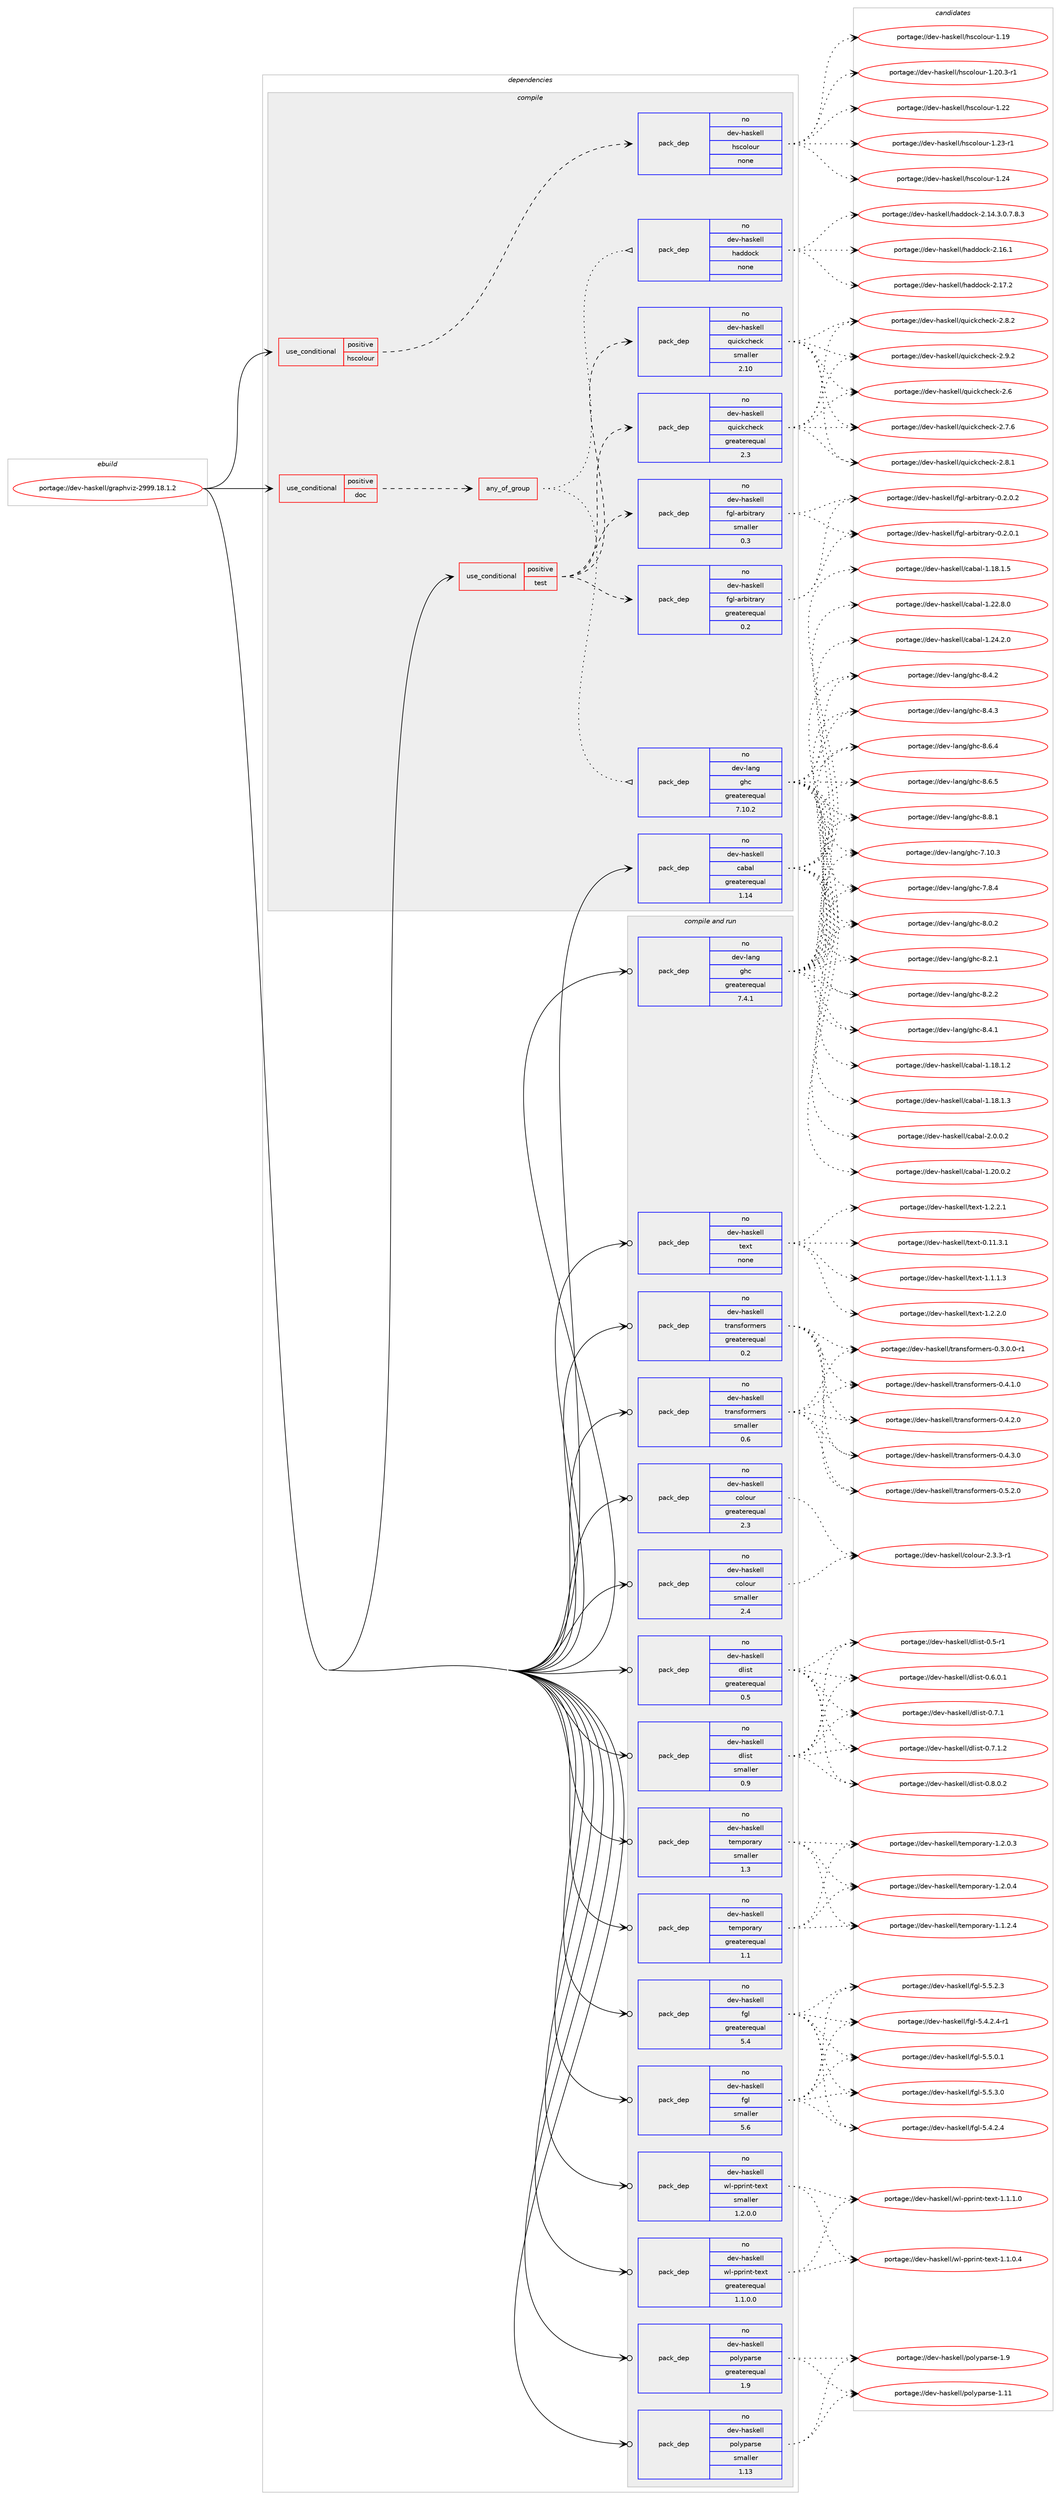 digraph prolog {

# *************
# Graph options
# *************

newrank=true;
concentrate=true;
compound=true;
graph [rankdir=LR,fontname=Helvetica,fontsize=10,ranksep=1.5];#, ranksep=2.5, nodesep=0.2];
edge  [arrowhead=vee];
node  [fontname=Helvetica,fontsize=10];

# **********
# The ebuild
# **********

subgraph cluster_leftcol {
color=gray;
rank=same;
label=<<i>ebuild</i>>;
id [label="portage://dev-haskell/graphviz-2999.18.1.2", color=red, width=4, href="../dev-haskell/graphviz-2999.18.1.2.svg"];
}

# ****************
# The dependencies
# ****************

subgraph cluster_midcol {
color=gray;
label=<<i>dependencies</i>>;
subgraph cluster_compile {
fillcolor="#eeeeee";
style=filled;
label=<<i>compile</i>>;
subgraph cond15290 {
dependency68704 [label=<<TABLE BORDER="0" CELLBORDER="1" CELLSPACING="0" CELLPADDING="4"><TR><TD ROWSPAN="3" CELLPADDING="10">use_conditional</TD></TR><TR><TD>positive</TD></TR><TR><TD>doc</TD></TR></TABLE>>, shape=none, color=red];
subgraph any1739 {
dependency68705 [label=<<TABLE BORDER="0" CELLBORDER="1" CELLSPACING="0" CELLPADDING="4"><TR><TD CELLPADDING="10">any_of_group</TD></TR></TABLE>>, shape=none, color=red];subgraph pack51616 {
dependency68706 [label=<<TABLE BORDER="0" CELLBORDER="1" CELLSPACING="0" CELLPADDING="4" WIDTH="220"><TR><TD ROWSPAN="6" CELLPADDING="30">pack_dep</TD></TR><TR><TD WIDTH="110">no</TD></TR><TR><TD>dev-haskell</TD></TR><TR><TD>haddock</TD></TR><TR><TD>none</TD></TR><TR><TD></TD></TR></TABLE>>, shape=none, color=blue];
}
dependency68705:e -> dependency68706:w [weight=20,style="dotted",arrowhead="oinv"];
subgraph pack51617 {
dependency68707 [label=<<TABLE BORDER="0" CELLBORDER="1" CELLSPACING="0" CELLPADDING="4" WIDTH="220"><TR><TD ROWSPAN="6" CELLPADDING="30">pack_dep</TD></TR><TR><TD WIDTH="110">no</TD></TR><TR><TD>dev-lang</TD></TR><TR><TD>ghc</TD></TR><TR><TD>greaterequal</TD></TR><TR><TD>7.10.2</TD></TR></TABLE>>, shape=none, color=blue];
}
dependency68705:e -> dependency68707:w [weight=20,style="dotted",arrowhead="oinv"];
}
dependency68704:e -> dependency68705:w [weight=20,style="dashed",arrowhead="vee"];
}
id:e -> dependency68704:w [weight=20,style="solid",arrowhead="vee"];
subgraph cond15291 {
dependency68708 [label=<<TABLE BORDER="0" CELLBORDER="1" CELLSPACING="0" CELLPADDING="4"><TR><TD ROWSPAN="3" CELLPADDING="10">use_conditional</TD></TR><TR><TD>positive</TD></TR><TR><TD>hscolour</TD></TR></TABLE>>, shape=none, color=red];
subgraph pack51618 {
dependency68709 [label=<<TABLE BORDER="0" CELLBORDER="1" CELLSPACING="0" CELLPADDING="4" WIDTH="220"><TR><TD ROWSPAN="6" CELLPADDING="30">pack_dep</TD></TR><TR><TD WIDTH="110">no</TD></TR><TR><TD>dev-haskell</TD></TR><TR><TD>hscolour</TD></TR><TR><TD>none</TD></TR><TR><TD></TD></TR></TABLE>>, shape=none, color=blue];
}
dependency68708:e -> dependency68709:w [weight=20,style="dashed",arrowhead="vee"];
}
id:e -> dependency68708:w [weight=20,style="solid",arrowhead="vee"];
subgraph cond15292 {
dependency68710 [label=<<TABLE BORDER="0" CELLBORDER="1" CELLSPACING="0" CELLPADDING="4"><TR><TD ROWSPAN="3" CELLPADDING="10">use_conditional</TD></TR><TR><TD>positive</TD></TR><TR><TD>test</TD></TR></TABLE>>, shape=none, color=red];
subgraph pack51619 {
dependency68711 [label=<<TABLE BORDER="0" CELLBORDER="1" CELLSPACING="0" CELLPADDING="4" WIDTH="220"><TR><TD ROWSPAN="6" CELLPADDING="30">pack_dep</TD></TR><TR><TD WIDTH="110">no</TD></TR><TR><TD>dev-haskell</TD></TR><TR><TD>fgl-arbitrary</TD></TR><TR><TD>greaterequal</TD></TR><TR><TD>0.2</TD></TR></TABLE>>, shape=none, color=blue];
}
dependency68710:e -> dependency68711:w [weight=20,style="dashed",arrowhead="vee"];
subgraph pack51620 {
dependency68712 [label=<<TABLE BORDER="0" CELLBORDER="1" CELLSPACING="0" CELLPADDING="4" WIDTH="220"><TR><TD ROWSPAN="6" CELLPADDING="30">pack_dep</TD></TR><TR><TD WIDTH="110">no</TD></TR><TR><TD>dev-haskell</TD></TR><TR><TD>fgl-arbitrary</TD></TR><TR><TD>smaller</TD></TR><TR><TD>0.3</TD></TR></TABLE>>, shape=none, color=blue];
}
dependency68710:e -> dependency68712:w [weight=20,style="dashed",arrowhead="vee"];
subgraph pack51621 {
dependency68713 [label=<<TABLE BORDER="0" CELLBORDER="1" CELLSPACING="0" CELLPADDING="4" WIDTH="220"><TR><TD ROWSPAN="6" CELLPADDING="30">pack_dep</TD></TR><TR><TD WIDTH="110">no</TD></TR><TR><TD>dev-haskell</TD></TR><TR><TD>quickcheck</TD></TR><TR><TD>greaterequal</TD></TR><TR><TD>2.3</TD></TR></TABLE>>, shape=none, color=blue];
}
dependency68710:e -> dependency68713:w [weight=20,style="dashed",arrowhead="vee"];
subgraph pack51622 {
dependency68714 [label=<<TABLE BORDER="0" CELLBORDER="1" CELLSPACING="0" CELLPADDING="4" WIDTH="220"><TR><TD ROWSPAN="6" CELLPADDING="30">pack_dep</TD></TR><TR><TD WIDTH="110">no</TD></TR><TR><TD>dev-haskell</TD></TR><TR><TD>quickcheck</TD></TR><TR><TD>smaller</TD></TR><TR><TD>2.10</TD></TR></TABLE>>, shape=none, color=blue];
}
dependency68710:e -> dependency68714:w [weight=20,style="dashed",arrowhead="vee"];
}
id:e -> dependency68710:w [weight=20,style="solid",arrowhead="vee"];
subgraph pack51623 {
dependency68715 [label=<<TABLE BORDER="0" CELLBORDER="1" CELLSPACING="0" CELLPADDING="4" WIDTH="220"><TR><TD ROWSPAN="6" CELLPADDING="30">pack_dep</TD></TR><TR><TD WIDTH="110">no</TD></TR><TR><TD>dev-haskell</TD></TR><TR><TD>cabal</TD></TR><TR><TD>greaterequal</TD></TR><TR><TD>1.14</TD></TR></TABLE>>, shape=none, color=blue];
}
id:e -> dependency68715:w [weight=20,style="solid",arrowhead="vee"];
}
subgraph cluster_compileandrun {
fillcolor="#eeeeee";
style=filled;
label=<<i>compile and run</i>>;
subgraph pack51624 {
dependency68716 [label=<<TABLE BORDER="0" CELLBORDER="1" CELLSPACING="0" CELLPADDING="4" WIDTH="220"><TR><TD ROWSPAN="6" CELLPADDING="30">pack_dep</TD></TR><TR><TD WIDTH="110">no</TD></TR><TR><TD>dev-haskell</TD></TR><TR><TD>colour</TD></TR><TR><TD>greaterequal</TD></TR><TR><TD>2.3</TD></TR></TABLE>>, shape=none, color=blue];
}
id:e -> dependency68716:w [weight=20,style="solid",arrowhead="odotvee"];
subgraph pack51625 {
dependency68717 [label=<<TABLE BORDER="0" CELLBORDER="1" CELLSPACING="0" CELLPADDING="4" WIDTH="220"><TR><TD ROWSPAN="6" CELLPADDING="30">pack_dep</TD></TR><TR><TD WIDTH="110">no</TD></TR><TR><TD>dev-haskell</TD></TR><TR><TD>colour</TD></TR><TR><TD>smaller</TD></TR><TR><TD>2.4</TD></TR></TABLE>>, shape=none, color=blue];
}
id:e -> dependency68717:w [weight=20,style="solid",arrowhead="odotvee"];
subgraph pack51626 {
dependency68718 [label=<<TABLE BORDER="0" CELLBORDER="1" CELLSPACING="0" CELLPADDING="4" WIDTH="220"><TR><TD ROWSPAN="6" CELLPADDING="30">pack_dep</TD></TR><TR><TD WIDTH="110">no</TD></TR><TR><TD>dev-haskell</TD></TR><TR><TD>dlist</TD></TR><TR><TD>greaterequal</TD></TR><TR><TD>0.5</TD></TR></TABLE>>, shape=none, color=blue];
}
id:e -> dependency68718:w [weight=20,style="solid",arrowhead="odotvee"];
subgraph pack51627 {
dependency68719 [label=<<TABLE BORDER="0" CELLBORDER="1" CELLSPACING="0" CELLPADDING="4" WIDTH="220"><TR><TD ROWSPAN="6" CELLPADDING="30">pack_dep</TD></TR><TR><TD WIDTH="110">no</TD></TR><TR><TD>dev-haskell</TD></TR><TR><TD>dlist</TD></TR><TR><TD>smaller</TD></TR><TR><TD>0.9</TD></TR></TABLE>>, shape=none, color=blue];
}
id:e -> dependency68719:w [weight=20,style="solid",arrowhead="odotvee"];
subgraph pack51628 {
dependency68720 [label=<<TABLE BORDER="0" CELLBORDER="1" CELLSPACING="0" CELLPADDING="4" WIDTH="220"><TR><TD ROWSPAN="6" CELLPADDING="30">pack_dep</TD></TR><TR><TD WIDTH="110">no</TD></TR><TR><TD>dev-haskell</TD></TR><TR><TD>fgl</TD></TR><TR><TD>greaterequal</TD></TR><TR><TD>5.4</TD></TR></TABLE>>, shape=none, color=blue];
}
id:e -> dependency68720:w [weight=20,style="solid",arrowhead="odotvee"];
subgraph pack51629 {
dependency68721 [label=<<TABLE BORDER="0" CELLBORDER="1" CELLSPACING="0" CELLPADDING="4" WIDTH="220"><TR><TD ROWSPAN="6" CELLPADDING="30">pack_dep</TD></TR><TR><TD WIDTH="110">no</TD></TR><TR><TD>dev-haskell</TD></TR><TR><TD>fgl</TD></TR><TR><TD>smaller</TD></TR><TR><TD>5.6</TD></TR></TABLE>>, shape=none, color=blue];
}
id:e -> dependency68721:w [weight=20,style="solid",arrowhead="odotvee"];
subgraph pack51630 {
dependency68722 [label=<<TABLE BORDER="0" CELLBORDER="1" CELLSPACING="0" CELLPADDING="4" WIDTH="220"><TR><TD ROWSPAN="6" CELLPADDING="30">pack_dep</TD></TR><TR><TD WIDTH="110">no</TD></TR><TR><TD>dev-haskell</TD></TR><TR><TD>polyparse</TD></TR><TR><TD>greaterequal</TD></TR><TR><TD>1.9</TD></TR></TABLE>>, shape=none, color=blue];
}
id:e -> dependency68722:w [weight=20,style="solid",arrowhead="odotvee"];
subgraph pack51631 {
dependency68723 [label=<<TABLE BORDER="0" CELLBORDER="1" CELLSPACING="0" CELLPADDING="4" WIDTH="220"><TR><TD ROWSPAN="6" CELLPADDING="30">pack_dep</TD></TR><TR><TD WIDTH="110">no</TD></TR><TR><TD>dev-haskell</TD></TR><TR><TD>polyparse</TD></TR><TR><TD>smaller</TD></TR><TR><TD>1.13</TD></TR></TABLE>>, shape=none, color=blue];
}
id:e -> dependency68723:w [weight=20,style="solid",arrowhead="odotvee"];
subgraph pack51632 {
dependency68724 [label=<<TABLE BORDER="0" CELLBORDER="1" CELLSPACING="0" CELLPADDING="4" WIDTH="220"><TR><TD ROWSPAN="6" CELLPADDING="30">pack_dep</TD></TR><TR><TD WIDTH="110">no</TD></TR><TR><TD>dev-haskell</TD></TR><TR><TD>temporary</TD></TR><TR><TD>greaterequal</TD></TR><TR><TD>1.1</TD></TR></TABLE>>, shape=none, color=blue];
}
id:e -> dependency68724:w [weight=20,style="solid",arrowhead="odotvee"];
subgraph pack51633 {
dependency68725 [label=<<TABLE BORDER="0" CELLBORDER="1" CELLSPACING="0" CELLPADDING="4" WIDTH="220"><TR><TD ROWSPAN="6" CELLPADDING="30">pack_dep</TD></TR><TR><TD WIDTH="110">no</TD></TR><TR><TD>dev-haskell</TD></TR><TR><TD>temporary</TD></TR><TR><TD>smaller</TD></TR><TR><TD>1.3</TD></TR></TABLE>>, shape=none, color=blue];
}
id:e -> dependency68725:w [weight=20,style="solid",arrowhead="odotvee"];
subgraph pack51634 {
dependency68726 [label=<<TABLE BORDER="0" CELLBORDER="1" CELLSPACING="0" CELLPADDING="4" WIDTH="220"><TR><TD ROWSPAN="6" CELLPADDING="30">pack_dep</TD></TR><TR><TD WIDTH="110">no</TD></TR><TR><TD>dev-haskell</TD></TR><TR><TD>text</TD></TR><TR><TD>none</TD></TR><TR><TD></TD></TR></TABLE>>, shape=none, color=blue];
}
id:e -> dependency68726:w [weight=20,style="solid",arrowhead="odotvee"];
subgraph pack51635 {
dependency68727 [label=<<TABLE BORDER="0" CELLBORDER="1" CELLSPACING="0" CELLPADDING="4" WIDTH="220"><TR><TD ROWSPAN="6" CELLPADDING="30">pack_dep</TD></TR><TR><TD WIDTH="110">no</TD></TR><TR><TD>dev-haskell</TD></TR><TR><TD>transformers</TD></TR><TR><TD>greaterequal</TD></TR><TR><TD>0.2</TD></TR></TABLE>>, shape=none, color=blue];
}
id:e -> dependency68727:w [weight=20,style="solid",arrowhead="odotvee"];
subgraph pack51636 {
dependency68728 [label=<<TABLE BORDER="0" CELLBORDER="1" CELLSPACING="0" CELLPADDING="4" WIDTH="220"><TR><TD ROWSPAN="6" CELLPADDING="30">pack_dep</TD></TR><TR><TD WIDTH="110">no</TD></TR><TR><TD>dev-haskell</TD></TR><TR><TD>transformers</TD></TR><TR><TD>smaller</TD></TR><TR><TD>0.6</TD></TR></TABLE>>, shape=none, color=blue];
}
id:e -> dependency68728:w [weight=20,style="solid",arrowhead="odotvee"];
subgraph pack51637 {
dependency68729 [label=<<TABLE BORDER="0" CELLBORDER="1" CELLSPACING="0" CELLPADDING="4" WIDTH="220"><TR><TD ROWSPAN="6" CELLPADDING="30">pack_dep</TD></TR><TR><TD WIDTH="110">no</TD></TR><TR><TD>dev-haskell</TD></TR><TR><TD>wl-pprint-text</TD></TR><TR><TD>greaterequal</TD></TR><TR><TD>1.1.0.0</TD></TR></TABLE>>, shape=none, color=blue];
}
id:e -> dependency68729:w [weight=20,style="solid",arrowhead="odotvee"];
subgraph pack51638 {
dependency68730 [label=<<TABLE BORDER="0" CELLBORDER="1" CELLSPACING="0" CELLPADDING="4" WIDTH="220"><TR><TD ROWSPAN="6" CELLPADDING="30">pack_dep</TD></TR><TR><TD WIDTH="110">no</TD></TR><TR><TD>dev-haskell</TD></TR><TR><TD>wl-pprint-text</TD></TR><TR><TD>smaller</TD></TR><TR><TD>1.2.0.0</TD></TR></TABLE>>, shape=none, color=blue];
}
id:e -> dependency68730:w [weight=20,style="solid",arrowhead="odotvee"];
subgraph pack51639 {
dependency68731 [label=<<TABLE BORDER="0" CELLBORDER="1" CELLSPACING="0" CELLPADDING="4" WIDTH="220"><TR><TD ROWSPAN="6" CELLPADDING="30">pack_dep</TD></TR><TR><TD WIDTH="110">no</TD></TR><TR><TD>dev-lang</TD></TR><TR><TD>ghc</TD></TR><TR><TD>greaterequal</TD></TR><TR><TD>7.4.1</TD></TR></TABLE>>, shape=none, color=blue];
}
id:e -> dependency68731:w [weight=20,style="solid",arrowhead="odotvee"];
}
subgraph cluster_run {
fillcolor="#eeeeee";
style=filled;
label=<<i>run</i>>;
}
}

# **************
# The candidates
# **************

subgraph cluster_choices {
rank=same;
color=gray;
label=<<i>candidates</i>>;

subgraph choice51616 {
color=black;
nodesep=1;
choiceportage1001011184510497115107101108108471049710010011199107455046495246514648465546564651 [label="portage://dev-haskell/haddock-2.14.3.0.7.8.3", color=red, width=4,href="../dev-haskell/haddock-2.14.3.0.7.8.3.svg"];
choiceportage100101118451049711510710110810847104971001001119910745504649544649 [label="portage://dev-haskell/haddock-2.16.1", color=red, width=4,href="../dev-haskell/haddock-2.16.1.svg"];
choiceportage100101118451049711510710110810847104971001001119910745504649554650 [label="portage://dev-haskell/haddock-2.17.2", color=red, width=4,href="../dev-haskell/haddock-2.17.2.svg"];
dependency68706:e -> choiceportage1001011184510497115107101108108471049710010011199107455046495246514648465546564651:w [style=dotted,weight="100"];
dependency68706:e -> choiceportage100101118451049711510710110810847104971001001119910745504649544649:w [style=dotted,weight="100"];
dependency68706:e -> choiceportage100101118451049711510710110810847104971001001119910745504649554650:w [style=dotted,weight="100"];
}
subgraph choice51617 {
color=black;
nodesep=1;
choiceportage1001011184510897110103471031049945554649484651 [label="portage://dev-lang/ghc-7.10.3", color=red, width=4,href="../dev-lang/ghc-7.10.3.svg"];
choiceportage10010111845108971101034710310499455546564652 [label="portage://dev-lang/ghc-7.8.4", color=red, width=4,href="../dev-lang/ghc-7.8.4.svg"];
choiceportage10010111845108971101034710310499455646484650 [label="portage://dev-lang/ghc-8.0.2", color=red, width=4,href="../dev-lang/ghc-8.0.2.svg"];
choiceportage10010111845108971101034710310499455646504649 [label="portage://dev-lang/ghc-8.2.1", color=red, width=4,href="../dev-lang/ghc-8.2.1.svg"];
choiceportage10010111845108971101034710310499455646504650 [label="portage://dev-lang/ghc-8.2.2", color=red, width=4,href="../dev-lang/ghc-8.2.2.svg"];
choiceportage10010111845108971101034710310499455646524649 [label="portage://dev-lang/ghc-8.4.1", color=red, width=4,href="../dev-lang/ghc-8.4.1.svg"];
choiceportage10010111845108971101034710310499455646524650 [label="portage://dev-lang/ghc-8.4.2", color=red, width=4,href="../dev-lang/ghc-8.4.2.svg"];
choiceportage10010111845108971101034710310499455646524651 [label="portage://dev-lang/ghc-8.4.3", color=red, width=4,href="../dev-lang/ghc-8.4.3.svg"];
choiceportage10010111845108971101034710310499455646544652 [label="portage://dev-lang/ghc-8.6.4", color=red, width=4,href="../dev-lang/ghc-8.6.4.svg"];
choiceportage10010111845108971101034710310499455646544653 [label="portage://dev-lang/ghc-8.6.5", color=red, width=4,href="../dev-lang/ghc-8.6.5.svg"];
choiceportage10010111845108971101034710310499455646564649 [label="portage://dev-lang/ghc-8.8.1", color=red, width=4,href="../dev-lang/ghc-8.8.1.svg"];
dependency68707:e -> choiceportage1001011184510897110103471031049945554649484651:w [style=dotted,weight="100"];
dependency68707:e -> choiceportage10010111845108971101034710310499455546564652:w [style=dotted,weight="100"];
dependency68707:e -> choiceportage10010111845108971101034710310499455646484650:w [style=dotted,weight="100"];
dependency68707:e -> choiceportage10010111845108971101034710310499455646504649:w [style=dotted,weight="100"];
dependency68707:e -> choiceportage10010111845108971101034710310499455646504650:w [style=dotted,weight="100"];
dependency68707:e -> choiceportage10010111845108971101034710310499455646524649:w [style=dotted,weight="100"];
dependency68707:e -> choiceportage10010111845108971101034710310499455646524650:w [style=dotted,weight="100"];
dependency68707:e -> choiceportage10010111845108971101034710310499455646524651:w [style=dotted,weight="100"];
dependency68707:e -> choiceportage10010111845108971101034710310499455646544652:w [style=dotted,weight="100"];
dependency68707:e -> choiceportage10010111845108971101034710310499455646544653:w [style=dotted,weight="100"];
dependency68707:e -> choiceportage10010111845108971101034710310499455646564649:w [style=dotted,weight="100"];
}
subgraph choice51618 {
color=black;
nodesep=1;
choiceportage100101118451049711510710110810847104115991111081111171144549464957 [label="portage://dev-haskell/hscolour-1.19", color=red, width=4,href="../dev-haskell/hscolour-1.19.svg"];
choiceportage10010111845104971151071011081084710411599111108111117114454946504846514511449 [label="portage://dev-haskell/hscolour-1.20.3-r1", color=red, width=4,href="../dev-haskell/hscolour-1.20.3-r1.svg"];
choiceportage100101118451049711510710110810847104115991111081111171144549465050 [label="portage://dev-haskell/hscolour-1.22", color=red, width=4,href="../dev-haskell/hscolour-1.22.svg"];
choiceportage1001011184510497115107101108108471041159911110811111711445494650514511449 [label="portage://dev-haskell/hscolour-1.23-r1", color=red, width=4,href="../dev-haskell/hscolour-1.23-r1.svg"];
choiceportage100101118451049711510710110810847104115991111081111171144549465052 [label="portage://dev-haskell/hscolour-1.24", color=red, width=4,href="../dev-haskell/hscolour-1.24.svg"];
dependency68709:e -> choiceportage100101118451049711510710110810847104115991111081111171144549464957:w [style=dotted,weight="100"];
dependency68709:e -> choiceportage10010111845104971151071011081084710411599111108111117114454946504846514511449:w [style=dotted,weight="100"];
dependency68709:e -> choiceportage100101118451049711510710110810847104115991111081111171144549465050:w [style=dotted,weight="100"];
dependency68709:e -> choiceportage1001011184510497115107101108108471041159911110811111711445494650514511449:w [style=dotted,weight="100"];
dependency68709:e -> choiceportage100101118451049711510710110810847104115991111081111171144549465052:w [style=dotted,weight="100"];
}
subgraph choice51619 {
color=black;
nodesep=1;
choiceportage100101118451049711510710110810847102103108459711498105116114971141214548465046484649 [label="portage://dev-haskell/fgl-arbitrary-0.2.0.1", color=red, width=4,href="../dev-haskell/fgl-arbitrary-0.2.0.1.svg"];
choiceportage100101118451049711510710110810847102103108459711498105116114971141214548465046484650 [label="portage://dev-haskell/fgl-arbitrary-0.2.0.2", color=red, width=4,href="../dev-haskell/fgl-arbitrary-0.2.0.2.svg"];
dependency68711:e -> choiceportage100101118451049711510710110810847102103108459711498105116114971141214548465046484649:w [style=dotted,weight="100"];
dependency68711:e -> choiceportage100101118451049711510710110810847102103108459711498105116114971141214548465046484650:w [style=dotted,weight="100"];
}
subgraph choice51620 {
color=black;
nodesep=1;
choiceportage100101118451049711510710110810847102103108459711498105116114971141214548465046484649 [label="portage://dev-haskell/fgl-arbitrary-0.2.0.1", color=red, width=4,href="../dev-haskell/fgl-arbitrary-0.2.0.1.svg"];
choiceportage100101118451049711510710110810847102103108459711498105116114971141214548465046484650 [label="portage://dev-haskell/fgl-arbitrary-0.2.0.2", color=red, width=4,href="../dev-haskell/fgl-arbitrary-0.2.0.2.svg"];
dependency68712:e -> choiceportage100101118451049711510710110810847102103108459711498105116114971141214548465046484649:w [style=dotted,weight="100"];
dependency68712:e -> choiceportage100101118451049711510710110810847102103108459711498105116114971141214548465046484650:w [style=dotted,weight="100"];
}
subgraph choice51621 {
color=black;
nodesep=1;
choiceportage10010111845104971151071011081084711311710599107991041019910745504654 [label="portage://dev-haskell/quickcheck-2.6", color=red, width=4,href="../dev-haskell/quickcheck-2.6.svg"];
choiceportage100101118451049711510710110810847113117105991079910410199107455046554654 [label="portage://dev-haskell/quickcheck-2.7.6", color=red, width=4,href="../dev-haskell/quickcheck-2.7.6.svg"];
choiceportage100101118451049711510710110810847113117105991079910410199107455046564649 [label="portage://dev-haskell/quickcheck-2.8.1", color=red, width=4,href="../dev-haskell/quickcheck-2.8.1.svg"];
choiceportage100101118451049711510710110810847113117105991079910410199107455046564650 [label="portage://dev-haskell/quickcheck-2.8.2", color=red, width=4,href="../dev-haskell/quickcheck-2.8.2.svg"];
choiceportage100101118451049711510710110810847113117105991079910410199107455046574650 [label="portage://dev-haskell/quickcheck-2.9.2", color=red, width=4,href="../dev-haskell/quickcheck-2.9.2.svg"];
dependency68713:e -> choiceportage10010111845104971151071011081084711311710599107991041019910745504654:w [style=dotted,weight="100"];
dependency68713:e -> choiceportage100101118451049711510710110810847113117105991079910410199107455046554654:w [style=dotted,weight="100"];
dependency68713:e -> choiceportage100101118451049711510710110810847113117105991079910410199107455046564649:w [style=dotted,weight="100"];
dependency68713:e -> choiceportage100101118451049711510710110810847113117105991079910410199107455046564650:w [style=dotted,weight="100"];
dependency68713:e -> choiceportage100101118451049711510710110810847113117105991079910410199107455046574650:w [style=dotted,weight="100"];
}
subgraph choice51622 {
color=black;
nodesep=1;
choiceportage10010111845104971151071011081084711311710599107991041019910745504654 [label="portage://dev-haskell/quickcheck-2.6", color=red, width=4,href="../dev-haskell/quickcheck-2.6.svg"];
choiceportage100101118451049711510710110810847113117105991079910410199107455046554654 [label="portage://dev-haskell/quickcheck-2.7.6", color=red, width=4,href="../dev-haskell/quickcheck-2.7.6.svg"];
choiceportage100101118451049711510710110810847113117105991079910410199107455046564649 [label="portage://dev-haskell/quickcheck-2.8.1", color=red, width=4,href="../dev-haskell/quickcheck-2.8.1.svg"];
choiceportage100101118451049711510710110810847113117105991079910410199107455046564650 [label="portage://dev-haskell/quickcheck-2.8.2", color=red, width=4,href="../dev-haskell/quickcheck-2.8.2.svg"];
choiceportage100101118451049711510710110810847113117105991079910410199107455046574650 [label="portage://dev-haskell/quickcheck-2.9.2", color=red, width=4,href="../dev-haskell/quickcheck-2.9.2.svg"];
dependency68714:e -> choiceportage10010111845104971151071011081084711311710599107991041019910745504654:w [style=dotted,weight="100"];
dependency68714:e -> choiceportage100101118451049711510710110810847113117105991079910410199107455046554654:w [style=dotted,weight="100"];
dependency68714:e -> choiceportage100101118451049711510710110810847113117105991079910410199107455046564649:w [style=dotted,weight="100"];
dependency68714:e -> choiceportage100101118451049711510710110810847113117105991079910410199107455046564650:w [style=dotted,weight="100"];
dependency68714:e -> choiceportage100101118451049711510710110810847113117105991079910410199107455046574650:w [style=dotted,weight="100"];
}
subgraph choice51623 {
color=black;
nodesep=1;
choiceportage10010111845104971151071011081084799979897108454946495646494650 [label="portage://dev-haskell/cabal-1.18.1.2", color=red, width=4,href="../dev-haskell/cabal-1.18.1.2.svg"];
choiceportage10010111845104971151071011081084799979897108454946495646494651 [label="portage://dev-haskell/cabal-1.18.1.3", color=red, width=4,href="../dev-haskell/cabal-1.18.1.3.svg"];
choiceportage10010111845104971151071011081084799979897108454946495646494653 [label="portage://dev-haskell/cabal-1.18.1.5", color=red, width=4,href="../dev-haskell/cabal-1.18.1.5.svg"];
choiceportage10010111845104971151071011081084799979897108454946504846484650 [label="portage://dev-haskell/cabal-1.20.0.2", color=red, width=4,href="../dev-haskell/cabal-1.20.0.2.svg"];
choiceportage10010111845104971151071011081084799979897108454946505046564648 [label="portage://dev-haskell/cabal-1.22.8.0", color=red, width=4,href="../dev-haskell/cabal-1.22.8.0.svg"];
choiceportage10010111845104971151071011081084799979897108454946505246504648 [label="portage://dev-haskell/cabal-1.24.2.0", color=red, width=4,href="../dev-haskell/cabal-1.24.2.0.svg"];
choiceportage100101118451049711510710110810847999798971084550464846484650 [label="portage://dev-haskell/cabal-2.0.0.2", color=red, width=4,href="../dev-haskell/cabal-2.0.0.2.svg"];
dependency68715:e -> choiceportage10010111845104971151071011081084799979897108454946495646494650:w [style=dotted,weight="100"];
dependency68715:e -> choiceportage10010111845104971151071011081084799979897108454946495646494651:w [style=dotted,weight="100"];
dependency68715:e -> choiceportage10010111845104971151071011081084799979897108454946495646494653:w [style=dotted,weight="100"];
dependency68715:e -> choiceportage10010111845104971151071011081084799979897108454946504846484650:w [style=dotted,weight="100"];
dependency68715:e -> choiceportage10010111845104971151071011081084799979897108454946505046564648:w [style=dotted,weight="100"];
dependency68715:e -> choiceportage10010111845104971151071011081084799979897108454946505246504648:w [style=dotted,weight="100"];
dependency68715:e -> choiceportage100101118451049711510710110810847999798971084550464846484650:w [style=dotted,weight="100"];
}
subgraph choice51624 {
color=black;
nodesep=1;
choiceportage100101118451049711510710110810847991111081111171144550465146514511449 [label="portage://dev-haskell/colour-2.3.3-r1", color=red, width=4,href="../dev-haskell/colour-2.3.3-r1.svg"];
dependency68716:e -> choiceportage100101118451049711510710110810847991111081111171144550465146514511449:w [style=dotted,weight="100"];
}
subgraph choice51625 {
color=black;
nodesep=1;
choiceportage100101118451049711510710110810847991111081111171144550465146514511449 [label="portage://dev-haskell/colour-2.3.3-r1", color=red, width=4,href="../dev-haskell/colour-2.3.3-r1.svg"];
dependency68717:e -> choiceportage100101118451049711510710110810847991111081111171144550465146514511449:w [style=dotted,weight="100"];
}
subgraph choice51626 {
color=black;
nodesep=1;
choiceportage100101118451049711510710110810847100108105115116454846534511449 [label="portage://dev-haskell/dlist-0.5-r1", color=red, width=4,href="../dev-haskell/dlist-0.5-r1.svg"];
choiceportage1001011184510497115107101108108471001081051151164548465446484649 [label="portage://dev-haskell/dlist-0.6.0.1", color=red, width=4,href="../dev-haskell/dlist-0.6.0.1.svg"];
choiceportage100101118451049711510710110810847100108105115116454846554649 [label="portage://dev-haskell/dlist-0.7.1", color=red, width=4,href="../dev-haskell/dlist-0.7.1.svg"];
choiceportage1001011184510497115107101108108471001081051151164548465546494650 [label="portage://dev-haskell/dlist-0.7.1.2", color=red, width=4,href="../dev-haskell/dlist-0.7.1.2.svg"];
choiceportage1001011184510497115107101108108471001081051151164548465646484650 [label="portage://dev-haskell/dlist-0.8.0.2", color=red, width=4,href="../dev-haskell/dlist-0.8.0.2.svg"];
dependency68718:e -> choiceportage100101118451049711510710110810847100108105115116454846534511449:w [style=dotted,weight="100"];
dependency68718:e -> choiceportage1001011184510497115107101108108471001081051151164548465446484649:w [style=dotted,weight="100"];
dependency68718:e -> choiceportage100101118451049711510710110810847100108105115116454846554649:w [style=dotted,weight="100"];
dependency68718:e -> choiceportage1001011184510497115107101108108471001081051151164548465546494650:w [style=dotted,weight="100"];
dependency68718:e -> choiceportage1001011184510497115107101108108471001081051151164548465646484650:w [style=dotted,weight="100"];
}
subgraph choice51627 {
color=black;
nodesep=1;
choiceportage100101118451049711510710110810847100108105115116454846534511449 [label="portage://dev-haskell/dlist-0.5-r1", color=red, width=4,href="../dev-haskell/dlist-0.5-r1.svg"];
choiceportage1001011184510497115107101108108471001081051151164548465446484649 [label="portage://dev-haskell/dlist-0.6.0.1", color=red, width=4,href="../dev-haskell/dlist-0.6.0.1.svg"];
choiceportage100101118451049711510710110810847100108105115116454846554649 [label="portage://dev-haskell/dlist-0.7.1", color=red, width=4,href="../dev-haskell/dlist-0.7.1.svg"];
choiceportage1001011184510497115107101108108471001081051151164548465546494650 [label="portage://dev-haskell/dlist-0.7.1.2", color=red, width=4,href="../dev-haskell/dlist-0.7.1.2.svg"];
choiceportage1001011184510497115107101108108471001081051151164548465646484650 [label="portage://dev-haskell/dlist-0.8.0.2", color=red, width=4,href="../dev-haskell/dlist-0.8.0.2.svg"];
dependency68719:e -> choiceportage100101118451049711510710110810847100108105115116454846534511449:w [style=dotted,weight="100"];
dependency68719:e -> choiceportage1001011184510497115107101108108471001081051151164548465446484649:w [style=dotted,weight="100"];
dependency68719:e -> choiceportage100101118451049711510710110810847100108105115116454846554649:w [style=dotted,weight="100"];
dependency68719:e -> choiceportage1001011184510497115107101108108471001081051151164548465546494650:w [style=dotted,weight="100"];
dependency68719:e -> choiceportage1001011184510497115107101108108471001081051151164548465646484650:w [style=dotted,weight="100"];
}
subgraph choice51628 {
color=black;
nodesep=1;
choiceportage1001011184510497115107101108108471021031084553465246504652 [label="portage://dev-haskell/fgl-5.4.2.4", color=red, width=4,href="../dev-haskell/fgl-5.4.2.4.svg"];
choiceportage10010111845104971151071011081084710210310845534652465046524511449 [label="portage://dev-haskell/fgl-5.4.2.4-r1", color=red, width=4,href="../dev-haskell/fgl-5.4.2.4-r1.svg"];
choiceportage1001011184510497115107101108108471021031084553465346484649 [label="portage://dev-haskell/fgl-5.5.0.1", color=red, width=4,href="../dev-haskell/fgl-5.5.0.1.svg"];
choiceportage1001011184510497115107101108108471021031084553465346504651 [label="portage://dev-haskell/fgl-5.5.2.3", color=red, width=4,href="../dev-haskell/fgl-5.5.2.3.svg"];
choiceportage1001011184510497115107101108108471021031084553465346514648 [label="portage://dev-haskell/fgl-5.5.3.0", color=red, width=4,href="../dev-haskell/fgl-5.5.3.0.svg"];
dependency68720:e -> choiceportage1001011184510497115107101108108471021031084553465246504652:w [style=dotted,weight="100"];
dependency68720:e -> choiceportage10010111845104971151071011081084710210310845534652465046524511449:w [style=dotted,weight="100"];
dependency68720:e -> choiceportage1001011184510497115107101108108471021031084553465346484649:w [style=dotted,weight="100"];
dependency68720:e -> choiceportage1001011184510497115107101108108471021031084553465346504651:w [style=dotted,weight="100"];
dependency68720:e -> choiceportage1001011184510497115107101108108471021031084553465346514648:w [style=dotted,weight="100"];
}
subgraph choice51629 {
color=black;
nodesep=1;
choiceportage1001011184510497115107101108108471021031084553465246504652 [label="portage://dev-haskell/fgl-5.4.2.4", color=red, width=4,href="../dev-haskell/fgl-5.4.2.4.svg"];
choiceportage10010111845104971151071011081084710210310845534652465046524511449 [label="portage://dev-haskell/fgl-5.4.2.4-r1", color=red, width=4,href="../dev-haskell/fgl-5.4.2.4-r1.svg"];
choiceportage1001011184510497115107101108108471021031084553465346484649 [label="portage://dev-haskell/fgl-5.5.0.1", color=red, width=4,href="../dev-haskell/fgl-5.5.0.1.svg"];
choiceportage1001011184510497115107101108108471021031084553465346504651 [label="portage://dev-haskell/fgl-5.5.2.3", color=red, width=4,href="../dev-haskell/fgl-5.5.2.3.svg"];
choiceportage1001011184510497115107101108108471021031084553465346514648 [label="portage://dev-haskell/fgl-5.5.3.0", color=red, width=4,href="../dev-haskell/fgl-5.5.3.0.svg"];
dependency68721:e -> choiceportage1001011184510497115107101108108471021031084553465246504652:w [style=dotted,weight="100"];
dependency68721:e -> choiceportage10010111845104971151071011081084710210310845534652465046524511449:w [style=dotted,weight="100"];
dependency68721:e -> choiceportage1001011184510497115107101108108471021031084553465346484649:w [style=dotted,weight="100"];
dependency68721:e -> choiceportage1001011184510497115107101108108471021031084553465346504651:w [style=dotted,weight="100"];
dependency68721:e -> choiceportage1001011184510497115107101108108471021031084553465346514648:w [style=dotted,weight="100"];
}
subgraph choice51630 {
color=black;
nodesep=1;
choiceportage100101118451049711510710110810847112111108121112971141151014549464949 [label="portage://dev-haskell/polyparse-1.11", color=red, width=4,href="../dev-haskell/polyparse-1.11.svg"];
choiceportage1001011184510497115107101108108471121111081211129711411510145494657 [label="portage://dev-haskell/polyparse-1.9", color=red, width=4,href="../dev-haskell/polyparse-1.9.svg"];
dependency68722:e -> choiceportage100101118451049711510710110810847112111108121112971141151014549464949:w [style=dotted,weight="100"];
dependency68722:e -> choiceportage1001011184510497115107101108108471121111081211129711411510145494657:w [style=dotted,weight="100"];
}
subgraph choice51631 {
color=black;
nodesep=1;
choiceportage100101118451049711510710110810847112111108121112971141151014549464949 [label="portage://dev-haskell/polyparse-1.11", color=red, width=4,href="../dev-haskell/polyparse-1.11.svg"];
choiceportage1001011184510497115107101108108471121111081211129711411510145494657 [label="portage://dev-haskell/polyparse-1.9", color=red, width=4,href="../dev-haskell/polyparse-1.9.svg"];
dependency68723:e -> choiceportage100101118451049711510710110810847112111108121112971141151014549464949:w [style=dotted,weight="100"];
dependency68723:e -> choiceportage1001011184510497115107101108108471121111081211129711411510145494657:w [style=dotted,weight="100"];
}
subgraph choice51632 {
color=black;
nodesep=1;
choiceportage100101118451049711510710110810847116101109112111114971141214549464946504652 [label="portage://dev-haskell/temporary-1.1.2.4", color=red, width=4,href="../dev-haskell/temporary-1.1.2.4.svg"];
choiceportage100101118451049711510710110810847116101109112111114971141214549465046484651 [label="portage://dev-haskell/temporary-1.2.0.3", color=red, width=4,href="../dev-haskell/temporary-1.2.0.3.svg"];
choiceportage100101118451049711510710110810847116101109112111114971141214549465046484652 [label="portage://dev-haskell/temporary-1.2.0.4", color=red, width=4,href="../dev-haskell/temporary-1.2.0.4.svg"];
dependency68724:e -> choiceportage100101118451049711510710110810847116101109112111114971141214549464946504652:w [style=dotted,weight="100"];
dependency68724:e -> choiceportage100101118451049711510710110810847116101109112111114971141214549465046484651:w [style=dotted,weight="100"];
dependency68724:e -> choiceportage100101118451049711510710110810847116101109112111114971141214549465046484652:w [style=dotted,weight="100"];
}
subgraph choice51633 {
color=black;
nodesep=1;
choiceportage100101118451049711510710110810847116101109112111114971141214549464946504652 [label="portage://dev-haskell/temporary-1.1.2.4", color=red, width=4,href="../dev-haskell/temporary-1.1.2.4.svg"];
choiceportage100101118451049711510710110810847116101109112111114971141214549465046484651 [label="portage://dev-haskell/temporary-1.2.0.3", color=red, width=4,href="../dev-haskell/temporary-1.2.0.3.svg"];
choiceportage100101118451049711510710110810847116101109112111114971141214549465046484652 [label="portage://dev-haskell/temporary-1.2.0.4", color=red, width=4,href="../dev-haskell/temporary-1.2.0.4.svg"];
dependency68725:e -> choiceportage100101118451049711510710110810847116101109112111114971141214549464946504652:w [style=dotted,weight="100"];
dependency68725:e -> choiceportage100101118451049711510710110810847116101109112111114971141214549465046484651:w [style=dotted,weight="100"];
dependency68725:e -> choiceportage100101118451049711510710110810847116101109112111114971141214549465046484652:w [style=dotted,weight="100"];
}
subgraph choice51634 {
color=black;
nodesep=1;
choiceportage100101118451049711510710110810847116101120116454846494946514649 [label="portage://dev-haskell/text-0.11.3.1", color=red, width=4,href="../dev-haskell/text-0.11.3.1.svg"];
choiceportage1001011184510497115107101108108471161011201164549464946494651 [label="portage://dev-haskell/text-1.1.1.3", color=red, width=4,href="../dev-haskell/text-1.1.1.3.svg"];
choiceportage1001011184510497115107101108108471161011201164549465046504648 [label="portage://dev-haskell/text-1.2.2.0", color=red, width=4,href="../dev-haskell/text-1.2.2.0.svg"];
choiceportage1001011184510497115107101108108471161011201164549465046504649 [label="portage://dev-haskell/text-1.2.2.1", color=red, width=4,href="../dev-haskell/text-1.2.2.1.svg"];
dependency68726:e -> choiceportage100101118451049711510710110810847116101120116454846494946514649:w [style=dotted,weight="100"];
dependency68726:e -> choiceportage1001011184510497115107101108108471161011201164549464946494651:w [style=dotted,weight="100"];
dependency68726:e -> choiceportage1001011184510497115107101108108471161011201164549465046504648:w [style=dotted,weight="100"];
dependency68726:e -> choiceportage1001011184510497115107101108108471161011201164549465046504649:w [style=dotted,weight="100"];
}
subgraph choice51635 {
color=black;
nodesep=1;
choiceportage1001011184510497115107101108108471161149711011510211111410910111411545484651464846484511449 [label="portage://dev-haskell/transformers-0.3.0.0-r1", color=red, width=4,href="../dev-haskell/transformers-0.3.0.0-r1.svg"];
choiceportage100101118451049711510710110810847116114971101151021111141091011141154548465246494648 [label="portage://dev-haskell/transformers-0.4.1.0", color=red, width=4,href="../dev-haskell/transformers-0.4.1.0.svg"];
choiceportage100101118451049711510710110810847116114971101151021111141091011141154548465246504648 [label="portage://dev-haskell/transformers-0.4.2.0", color=red, width=4,href="../dev-haskell/transformers-0.4.2.0.svg"];
choiceportage100101118451049711510710110810847116114971101151021111141091011141154548465246514648 [label="portage://dev-haskell/transformers-0.4.3.0", color=red, width=4,href="../dev-haskell/transformers-0.4.3.0.svg"];
choiceportage100101118451049711510710110810847116114971101151021111141091011141154548465346504648 [label="portage://dev-haskell/transformers-0.5.2.0", color=red, width=4,href="../dev-haskell/transformers-0.5.2.0.svg"];
dependency68727:e -> choiceportage1001011184510497115107101108108471161149711011510211111410910111411545484651464846484511449:w [style=dotted,weight="100"];
dependency68727:e -> choiceportage100101118451049711510710110810847116114971101151021111141091011141154548465246494648:w [style=dotted,weight="100"];
dependency68727:e -> choiceportage100101118451049711510710110810847116114971101151021111141091011141154548465246504648:w [style=dotted,weight="100"];
dependency68727:e -> choiceportage100101118451049711510710110810847116114971101151021111141091011141154548465246514648:w [style=dotted,weight="100"];
dependency68727:e -> choiceportage100101118451049711510710110810847116114971101151021111141091011141154548465346504648:w [style=dotted,weight="100"];
}
subgraph choice51636 {
color=black;
nodesep=1;
choiceportage1001011184510497115107101108108471161149711011510211111410910111411545484651464846484511449 [label="portage://dev-haskell/transformers-0.3.0.0-r1", color=red, width=4,href="../dev-haskell/transformers-0.3.0.0-r1.svg"];
choiceportage100101118451049711510710110810847116114971101151021111141091011141154548465246494648 [label="portage://dev-haskell/transformers-0.4.1.0", color=red, width=4,href="../dev-haskell/transformers-0.4.1.0.svg"];
choiceportage100101118451049711510710110810847116114971101151021111141091011141154548465246504648 [label="portage://dev-haskell/transformers-0.4.2.0", color=red, width=4,href="../dev-haskell/transformers-0.4.2.0.svg"];
choiceportage100101118451049711510710110810847116114971101151021111141091011141154548465246514648 [label="portage://dev-haskell/transformers-0.4.3.0", color=red, width=4,href="../dev-haskell/transformers-0.4.3.0.svg"];
choiceportage100101118451049711510710110810847116114971101151021111141091011141154548465346504648 [label="portage://dev-haskell/transformers-0.5.2.0", color=red, width=4,href="../dev-haskell/transformers-0.5.2.0.svg"];
dependency68728:e -> choiceportage1001011184510497115107101108108471161149711011510211111410910111411545484651464846484511449:w [style=dotted,weight="100"];
dependency68728:e -> choiceportage100101118451049711510710110810847116114971101151021111141091011141154548465246494648:w [style=dotted,weight="100"];
dependency68728:e -> choiceportage100101118451049711510710110810847116114971101151021111141091011141154548465246504648:w [style=dotted,weight="100"];
dependency68728:e -> choiceportage100101118451049711510710110810847116114971101151021111141091011141154548465246514648:w [style=dotted,weight="100"];
dependency68728:e -> choiceportage100101118451049711510710110810847116114971101151021111141091011141154548465346504648:w [style=dotted,weight="100"];
}
subgraph choice51637 {
color=black;
nodesep=1;
choiceportage10010111845104971151071011081084711910845112112114105110116451161011201164549464946484652 [label="portage://dev-haskell/wl-pprint-text-1.1.0.4", color=red, width=4,href="../dev-haskell/wl-pprint-text-1.1.0.4.svg"];
choiceportage10010111845104971151071011081084711910845112112114105110116451161011201164549464946494648 [label="portage://dev-haskell/wl-pprint-text-1.1.1.0", color=red, width=4,href="../dev-haskell/wl-pprint-text-1.1.1.0.svg"];
dependency68729:e -> choiceportage10010111845104971151071011081084711910845112112114105110116451161011201164549464946484652:w [style=dotted,weight="100"];
dependency68729:e -> choiceportage10010111845104971151071011081084711910845112112114105110116451161011201164549464946494648:w [style=dotted,weight="100"];
}
subgraph choice51638 {
color=black;
nodesep=1;
choiceportage10010111845104971151071011081084711910845112112114105110116451161011201164549464946484652 [label="portage://dev-haskell/wl-pprint-text-1.1.0.4", color=red, width=4,href="../dev-haskell/wl-pprint-text-1.1.0.4.svg"];
choiceportage10010111845104971151071011081084711910845112112114105110116451161011201164549464946494648 [label="portage://dev-haskell/wl-pprint-text-1.1.1.0", color=red, width=4,href="../dev-haskell/wl-pprint-text-1.1.1.0.svg"];
dependency68730:e -> choiceportage10010111845104971151071011081084711910845112112114105110116451161011201164549464946484652:w [style=dotted,weight="100"];
dependency68730:e -> choiceportage10010111845104971151071011081084711910845112112114105110116451161011201164549464946494648:w [style=dotted,weight="100"];
}
subgraph choice51639 {
color=black;
nodesep=1;
choiceportage1001011184510897110103471031049945554649484651 [label="portage://dev-lang/ghc-7.10.3", color=red, width=4,href="../dev-lang/ghc-7.10.3.svg"];
choiceportage10010111845108971101034710310499455546564652 [label="portage://dev-lang/ghc-7.8.4", color=red, width=4,href="../dev-lang/ghc-7.8.4.svg"];
choiceportage10010111845108971101034710310499455646484650 [label="portage://dev-lang/ghc-8.0.2", color=red, width=4,href="../dev-lang/ghc-8.0.2.svg"];
choiceportage10010111845108971101034710310499455646504649 [label="portage://dev-lang/ghc-8.2.1", color=red, width=4,href="../dev-lang/ghc-8.2.1.svg"];
choiceportage10010111845108971101034710310499455646504650 [label="portage://dev-lang/ghc-8.2.2", color=red, width=4,href="../dev-lang/ghc-8.2.2.svg"];
choiceportage10010111845108971101034710310499455646524649 [label="portage://dev-lang/ghc-8.4.1", color=red, width=4,href="../dev-lang/ghc-8.4.1.svg"];
choiceportage10010111845108971101034710310499455646524650 [label="portage://dev-lang/ghc-8.4.2", color=red, width=4,href="../dev-lang/ghc-8.4.2.svg"];
choiceportage10010111845108971101034710310499455646524651 [label="portage://dev-lang/ghc-8.4.3", color=red, width=4,href="../dev-lang/ghc-8.4.3.svg"];
choiceportage10010111845108971101034710310499455646544652 [label="portage://dev-lang/ghc-8.6.4", color=red, width=4,href="../dev-lang/ghc-8.6.4.svg"];
choiceportage10010111845108971101034710310499455646544653 [label="portage://dev-lang/ghc-8.6.5", color=red, width=4,href="../dev-lang/ghc-8.6.5.svg"];
choiceportage10010111845108971101034710310499455646564649 [label="portage://dev-lang/ghc-8.8.1", color=red, width=4,href="../dev-lang/ghc-8.8.1.svg"];
dependency68731:e -> choiceportage1001011184510897110103471031049945554649484651:w [style=dotted,weight="100"];
dependency68731:e -> choiceportage10010111845108971101034710310499455546564652:w [style=dotted,weight="100"];
dependency68731:e -> choiceportage10010111845108971101034710310499455646484650:w [style=dotted,weight="100"];
dependency68731:e -> choiceportage10010111845108971101034710310499455646504649:w [style=dotted,weight="100"];
dependency68731:e -> choiceportage10010111845108971101034710310499455646504650:w [style=dotted,weight="100"];
dependency68731:e -> choiceportage10010111845108971101034710310499455646524649:w [style=dotted,weight="100"];
dependency68731:e -> choiceportage10010111845108971101034710310499455646524650:w [style=dotted,weight="100"];
dependency68731:e -> choiceportage10010111845108971101034710310499455646524651:w [style=dotted,weight="100"];
dependency68731:e -> choiceportage10010111845108971101034710310499455646544652:w [style=dotted,weight="100"];
dependency68731:e -> choiceportage10010111845108971101034710310499455646544653:w [style=dotted,weight="100"];
dependency68731:e -> choiceportage10010111845108971101034710310499455646564649:w [style=dotted,weight="100"];
}
}

}
